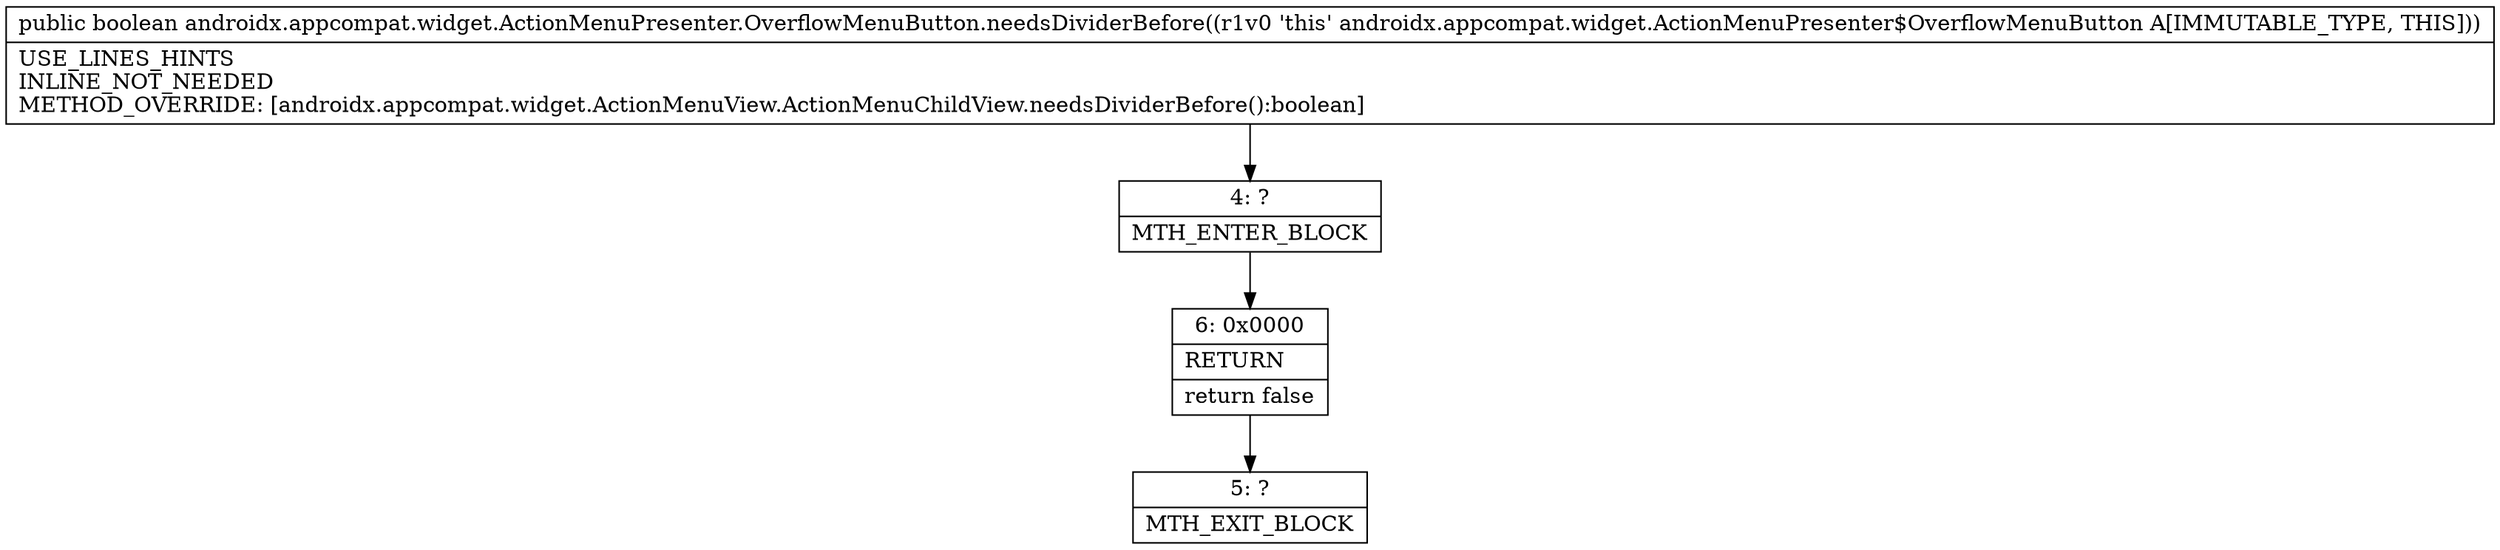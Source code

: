 digraph "CFG forandroidx.appcompat.widget.ActionMenuPresenter.OverflowMenuButton.needsDividerBefore()Z" {
Node_4 [shape=record,label="{4\:\ ?|MTH_ENTER_BLOCK\l}"];
Node_6 [shape=record,label="{6\:\ 0x0000|RETURN\l|return false\l}"];
Node_5 [shape=record,label="{5\:\ ?|MTH_EXIT_BLOCK\l}"];
MethodNode[shape=record,label="{public boolean androidx.appcompat.widget.ActionMenuPresenter.OverflowMenuButton.needsDividerBefore((r1v0 'this' androidx.appcompat.widget.ActionMenuPresenter$OverflowMenuButton A[IMMUTABLE_TYPE, THIS]))  | USE_LINES_HINTS\lINLINE_NOT_NEEDED\lMETHOD_OVERRIDE: [androidx.appcompat.widget.ActionMenuView.ActionMenuChildView.needsDividerBefore():boolean]\l}"];
MethodNode -> Node_4;Node_4 -> Node_6;
Node_6 -> Node_5;
}


